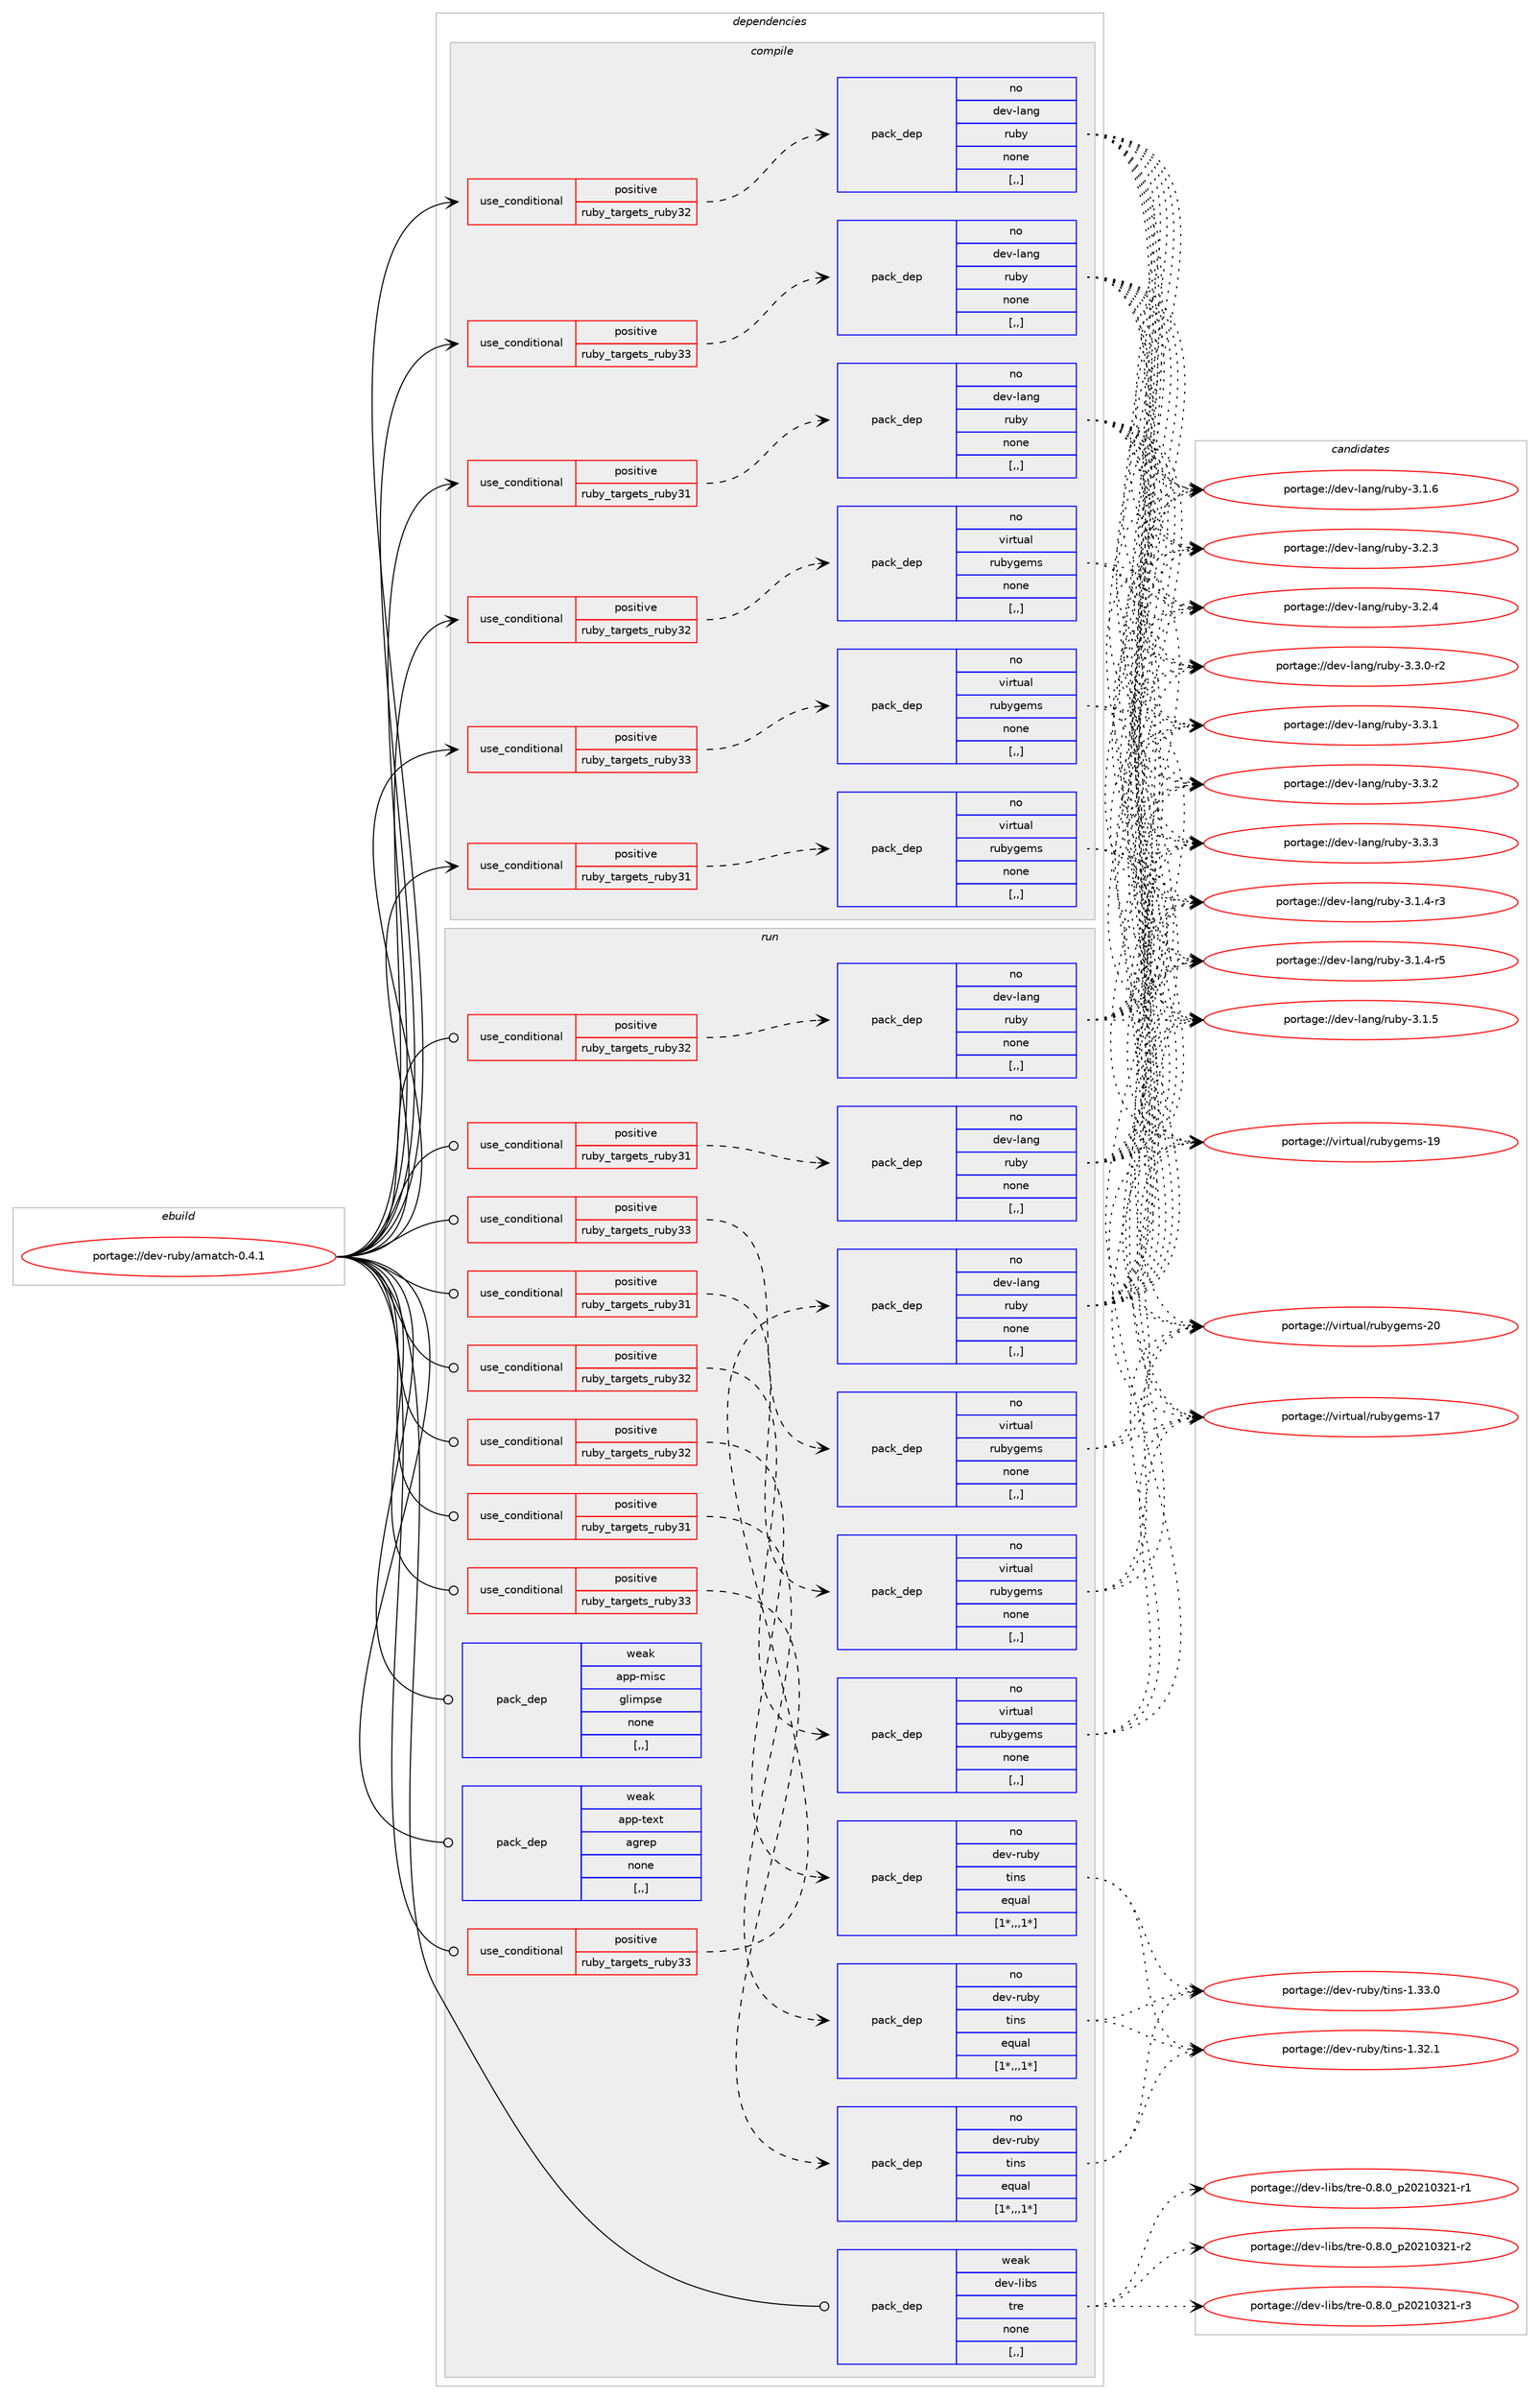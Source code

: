 digraph prolog {

# *************
# Graph options
# *************

newrank=true;
concentrate=true;
compound=true;
graph [rankdir=LR,fontname=Helvetica,fontsize=10,ranksep=1.5];#, ranksep=2.5, nodesep=0.2];
edge  [arrowhead=vee];
node  [fontname=Helvetica,fontsize=10];

# **********
# The ebuild
# **********

subgraph cluster_leftcol {
color=gray;
rank=same;
label=<<i>ebuild</i>>;
id [label="portage://dev-ruby/amatch-0.4.1", color=red, width=4, href="../dev-ruby/amatch-0.4.1.svg"];
}

# ****************
# The dependencies
# ****************

subgraph cluster_midcol {
color=gray;
label=<<i>dependencies</i>>;
subgraph cluster_compile {
fillcolor="#eeeeee";
style=filled;
label=<<i>compile</i>>;
subgraph cond43010 {
dependency172322 [label=<<TABLE BORDER="0" CELLBORDER="1" CELLSPACING="0" CELLPADDING="4"><TR><TD ROWSPAN="3" CELLPADDING="10">use_conditional</TD></TR><TR><TD>positive</TD></TR><TR><TD>ruby_targets_ruby31</TD></TR></TABLE>>, shape=none, color=red];
subgraph pack128054 {
dependency172323 [label=<<TABLE BORDER="0" CELLBORDER="1" CELLSPACING="0" CELLPADDING="4" WIDTH="220"><TR><TD ROWSPAN="6" CELLPADDING="30">pack_dep</TD></TR><TR><TD WIDTH="110">no</TD></TR><TR><TD>dev-lang</TD></TR><TR><TD>ruby</TD></TR><TR><TD>none</TD></TR><TR><TD>[,,]</TD></TR></TABLE>>, shape=none, color=blue];
}
dependency172322:e -> dependency172323:w [weight=20,style="dashed",arrowhead="vee"];
}
id:e -> dependency172322:w [weight=20,style="solid",arrowhead="vee"];
subgraph cond43011 {
dependency172324 [label=<<TABLE BORDER="0" CELLBORDER="1" CELLSPACING="0" CELLPADDING="4"><TR><TD ROWSPAN="3" CELLPADDING="10">use_conditional</TD></TR><TR><TD>positive</TD></TR><TR><TD>ruby_targets_ruby31</TD></TR></TABLE>>, shape=none, color=red];
subgraph pack128055 {
dependency172325 [label=<<TABLE BORDER="0" CELLBORDER="1" CELLSPACING="0" CELLPADDING="4" WIDTH="220"><TR><TD ROWSPAN="6" CELLPADDING="30">pack_dep</TD></TR><TR><TD WIDTH="110">no</TD></TR><TR><TD>virtual</TD></TR><TR><TD>rubygems</TD></TR><TR><TD>none</TD></TR><TR><TD>[,,]</TD></TR></TABLE>>, shape=none, color=blue];
}
dependency172324:e -> dependency172325:w [weight=20,style="dashed",arrowhead="vee"];
}
id:e -> dependency172324:w [weight=20,style="solid",arrowhead="vee"];
subgraph cond43012 {
dependency172326 [label=<<TABLE BORDER="0" CELLBORDER="1" CELLSPACING="0" CELLPADDING="4"><TR><TD ROWSPAN="3" CELLPADDING="10">use_conditional</TD></TR><TR><TD>positive</TD></TR><TR><TD>ruby_targets_ruby32</TD></TR></TABLE>>, shape=none, color=red];
subgraph pack128056 {
dependency172327 [label=<<TABLE BORDER="0" CELLBORDER="1" CELLSPACING="0" CELLPADDING="4" WIDTH="220"><TR><TD ROWSPAN="6" CELLPADDING="30">pack_dep</TD></TR><TR><TD WIDTH="110">no</TD></TR><TR><TD>dev-lang</TD></TR><TR><TD>ruby</TD></TR><TR><TD>none</TD></TR><TR><TD>[,,]</TD></TR></TABLE>>, shape=none, color=blue];
}
dependency172326:e -> dependency172327:w [weight=20,style="dashed",arrowhead="vee"];
}
id:e -> dependency172326:w [weight=20,style="solid",arrowhead="vee"];
subgraph cond43013 {
dependency172328 [label=<<TABLE BORDER="0" CELLBORDER="1" CELLSPACING="0" CELLPADDING="4"><TR><TD ROWSPAN="3" CELLPADDING="10">use_conditional</TD></TR><TR><TD>positive</TD></TR><TR><TD>ruby_targets_ruby32</TD></TR></TABLE>>, shape=none, color=red];
subgraph pack128057 {
dependency172329 [label=<<TABLE BORDER="0" CELLBORDER="1" CELLSPACING="0" CELLPADDING="4" WIDTH="220"><TR><TD ROWSPAN="6" CELLPADDING="30">pack_dep</TD></TR><TR><TD WIDTH="110">no</TD></TR><TR><TD>virtual</TD></TR><TR><TD>rubygems</TD></TR><TR><TD>none</TD></TR><TR><TD>[,,]</TD></TR></TABLE>>, shape=none, color=blue];
}
dependency172328:e -> dependency172329:w [weight=20,style="dashed",arrowhead="vee"];
}
id:e -> dependency172328:w [weight=20,style="solid",arrowhead="vee"];
subgraph cond43014 {
dependency172330 [label=<<TABLE BORDER="0" CELLBORDER="1" CELLSPACING="0" CELLPADDING="4"><TR><TD ROWSPAN="3" CELLPADDING="10">use_conditional</TD></TR><TR><TD>positive</TD></TR><TR><TD>ruby_targets_ruby33</TD></TR></TABLE>>, shape=none, color=red];
subgraph pack128058 {
dependency172331 [label=<<TABLE BORDER="0" CELLBORDER="1" CELLSPACING="0" CELLPADDING="4" WIDTH="220"><TR><TD ROWSPAN="6" CELLPADDING="30">pack_dep</TD></TR><TR><TD WIDTH="110">no</TD></TR><TR><TD>dev-lang</TD></TR><TR><TD>ruby</TD></TR><TR><TD>none</TD></TR><TR><TD>[,,]</TD></TR></TABLE>>, shape=none, color=blue];
}
dependency172330:e -> dependency172331:w [weight=20,style="dashed",arrowhead="vee"];
}
id:e -> dependency172330:w [weight=20,style="solid",arrowhead="vee"];
subgraph cond43015 {
dependency172332 [label=<<TABLE BORDER="0" CELLBORDER="1" CELLSPACING="0" CELLPADDING="4"><TR><TD ROWSPAN="3" CELLPADDING="10">use_conditional</TD></TR><TR><TD>positive</TD></TR><TR><TD>ruby_targets_ruby33</TD></TR></TABLE>>, shape=none, color=red];
subgraph pack128059 {
dependency172333 [label=<<TABLE BORDER="0" CELLBORDER="1" CELLSPACING="0" CELLPADDING="4" WIDTH="220"><TR><TD ROWSPAN="6" CELLPADDING="30">pack_dep</TD></TR><TR><TD WIDTH="110">no</TD></TR><TR><TD>virtual</TD></TR><TR><TD>rubygems</TD></TR><TR><TD>none</TD></TR><TR><TD>[,,]</TD></TR></TABLE>>, shape=none, color=blue];
}
dependency172332:e -> dependency172333:w [weight=20,style="dashed",arrowhead="vee"];
}
id:e -> dependency172332:w [weight=20,style="solid",arrowhead="vee"];
}
subgraph cluster_compileandrun {
fillcolor="#eeeeee";
style=filled;
label=<<i>compile and run</i>>;
}
subgraph cluster_run {
fillcolor="#eeeeee";
style=filled;
label=<<i>run</i>>;
subgraph cond43016 {
dependency172334 [label=<<TABLE BORDER="0" CELLBORDER="1" CELLSPACING="0" CELLPADDING="4"><TR><TD ROWSPAN="3" CELLPADDING="10">use_conditional</TD></TR><TR><TD>positive</TD></TR><TR><TD>ruby_targets_ruby31</TD></TR></TABLE>>, shape=none, color=red];
subgraph pack128060 {
dependency172335 [label=<<TABLE BORDER="0" CELLBORDER="1" CELLSPACING="0" CELLPADDING="4" WIDTH="220"><TR><TD ROWSPAN="6" CELLPADDING="30">pack_dep</TD></TR><TR><TD WIDTH="110">no</TD></TR><TR><TD>dev-lang</TD></TR><TR><TD>ruby</TD></TR><TR><TD>none</TD></TR><TR><TD>[,,]</TD></TR></TABLE>>, shape=none, color=blue];
}
dependency172334:e -> dependency172335:w [weight=20,style="dashed",arrowhead="vee"];
}
id:e -> dependency172334:w [weight=20,style="solid",arrowhead="odot"];
subgraph cond43017 {
dependency172336 [label=<<TABLE BORDER="0" CELLBORDER="1" CELLSPACING="0" CELLPADDING="4"><TR><TD ROWSPAN="3" CELLPADDING="10">use_conditional</TD></TR><TR><TD>positive</TD></TR><TR><TD>ruby_targets_ruby31</TD></TR></TABLE>>, shape=none, color=red];
subgraph pack128061 {
dependency172337 [label=<<TABLE BORDER="0" CELLBORDER="1" CELLSPACING="0" CELLPADDING="4" WIDTH="220"><TR><TD ROWSPAN="6" CELLPADDING="30">pack_dep</TD></TR><TR><TD WIDTH="110">no</TD></TR><TR><TD>dev-ruby</TD></TR><TR><TD>tins</TD></TR><TR><TD>equal</TD></TR><TR><TD>[1*,,,1*]</TD></TR></TABLE>>, shape=none, color=blue];
}
dependency172336:e -> dependency172337:w [weight=20,style="dashed",arrowhead="vee"];
}
id:e -> dependency172336:w [weight=20,style="solid",arrowhead="odot"];
subgraph cond43018 {
dependency172338 [label=<<TABLE BORDER="0" CELLBORDER="1" CELLSPACING="0" CELLPADDING="4"><TR><TD ROWSPAN="3" CELLPADDING="10">use_conditional</TD></TR><TR><TD>positive</TD></TR><TR><TD>ruby_targets_ruby31</TD></TR></TABLE>>, shape=none, color=red];
subgraph pack128062 {
dependency172339 [label=<<TABLE BORDER="0" CELLBORDER="1" CELLSPACING="0" CELLPADDING="4" WIDTH="220"><TR><TD ROWSPAN="6" CELLPADDING="30">pack_dep</TD></TR><TR><TD WIDTH="110">no</TD></TR><TR><TD>virtual</TD></TR><TR><TD>rubygems</TD></TR><TR><TD>none</TD></TR><TR><TD>[,,]</TD></TR></TABLE>>, shape=none, color=blue];
}
dependency172338:e -> dependency172339:w [weight=20,style="dashed",arrowhead="vee"];
}
id:e -> dependency172338:w [weight=20,style="solid",arrowhead="odot"];
subgraph cond43019 {
dependency172340 [label=<<TABLE BORDER="0" CELLBORDER="1" CELLSPACING="0" CELLPADDING="4"><TR><TD ROWSPAN="3" CELLPADDING="10">use_conditional</TD></TR><TR><TD>positive</TD></TR><TR><TD>ruby_targets_ruby32</TD></TR></TABLE>>, shape=none, color=red];
subgraph pack128063 {
dependency172341 [label=<<TABLE BORDER="0" CELLBORDER="1" CELLSPACING="0" CELLPADDING="4" WIDTH="220"><TR><TD ROWSPAN="6" CELLPADDING="30">pack_dep</TD></TR><TR><TD WIDTH="110">no</TD></TR><TR><TD>dev-lang</TD></TR><TR><TD>ruby</TD></TR><TR><TD>none</TD></TR><TR><TD>[,,]</TD></TR></TABLE>>, shape=none, color=blue];
}
dependency172340:e -> dependency172341:w [weight=20,style="dashed",arrowhead="vee"];
}
id:e -> dependency172340:w [weight=20,style="solid",arrowhead="odot"];
subgraph cond43020 {
dependency172342 [label=<<TABLE BORDER="0" CELLBORDER="1" CELLSPACING="0" CELLPADDING="4"><TR><TD ROWSPAN="3" CELLPADDING="10">use_conditional</TD></TR><TR><TD>positive</TD></TR><TR><TD>ruby_targets_ruby32</TD></TR></TABLE>>, shape=none, color=red];
subgraph pack128064 {
dependency172343 [label=<<TABLE BORDER="0" CELLBORDER="1" CELLSPACING="0" CELLPADDING="4" WIDTH="220"><TR><TD ROWSPAN="6" CELLPADDING="30">pack_dep</TD></TR><TR><TD WIDTH="110">no</TD></TR><TR><TD>dev-ruby</TD></TR><TR><TD>tins</TD></TR><TR><TD>equal</TD></TR><TR><TD>[1*,,,1*]</TD></TR></TABLE>>, shape=none, color=blue];
}
dependency172342:e -> dependency172343:w [weight=20,style="dashed",arrowhead="vee"];
}
id:e -> dependency172342:w [weight=20,style="solid",arrowhead="odot"];
subgraph cond43021 {
dependency172344 [label=<<TABLE BORDER="0" CELLBORDER="1" CELLSPACING="0" CELLPADDING="4"><TR><TD ROWSPAN="3" CELLPADDING="10">use_conditional</TD></TR><TR><TD>positive</TD></TR><TR><TD>ruby_targets_ruby32</TD></TR></TABLE>>, shape=none, color=red];
subgraph pack128065 {
dependency172345 [label=<<TABLE BORDER="0" CELLBORDER="1" CELLSPACING="0" CELLPADDING="4" WIDTH="220"><TR><TD ROWSPAN="6" CELLPADDING="30">pack_dep</TD></TR><TR><TD WIDTH="110">no</TD></TR><TR><TD>virtual</TD></TR><TR><TD>rubygems</TD></TR><TR><TD>none</TD></TR><TR><TD>[,,]</TD></TR></TABLE>>, shape=none, color=blue];
}
dependency172344:e -> dependency172345:w [weight=20,style="dashed",arrowhead="vee"];
}
id:e -> dependency172344:w [weight=20,style="solid",arrowhead="odot"];
subgraph cond43022 {
dependency172346 [label=<<TABLE BORDER="0" CELLBORDER="1" CELLSPACING="0" CELLPADDING="4"><TR><TD ROWSPAN="3" CELLPADDING="10">use_conditional</TD></TR><TR><TD>positive</TD></TR><TR><TD>ruby_targets_ruby33</TD></TR></TABLE>>, shape=none, color=red];
subgraph pack128066 {
dependency172347 [label=<<TABLE BORDER="0" CELLBORDER="1" CELLSPACING="0" CELLPADDING="4" WIDTH="220"><TR><TD ROWSPAN="6" CELLPADDING="30">pack_dep</TD></TR><TR><TD WIDTH="110">no</TD></TR><TR><TD>dev-lang</TD></TR><TR><TD>ruby</TD></TR><TR><TD>none</TD></TR><TR><TD>[,,]</TD></TR></TABLE>>, shape=none, color=blue];
}
dependency172346:e -> dependency172347:w [weight=20,style="dashed",arrowhead="vee"];
}
id:e -> dependency172346:w [weight=20,style="solid",arrowhead="odot"];
subgraph cond43023 {
dependency172348 [label=<<TABLE BORDER="0" CELLBORDER="1" CELLSPACING="0" CELLPADDING="4"><TR><TD ROWSPAN="3" CELLPADDING="10">use_conditional</TD></TR><TR><TD>positive</TD></TR><TR><TD>ruby_targets_ruby33</TD></TR></TABLE>>, shape=none, color=red];
subgraph pack128067 {
dependency172349 [label=<<TABLE BORDER="0" CELLBORDER="1" CELLSPACING="0" CELLPADDING="4" WIDTH="220"><TR><TD ROWSPAN="6" CELLPADDING="30">pack_dep</TD></TR><TR><TD WIDTH="110">no</TD></TR><TR><TD>dev-ruby</TD></TR><TR><TD>tins</TD></TR><TR><TD>equal</TD></TR><TR><TD>[1*,,,1*]</TD></TR></TABLE>>, shape=none, color=blue];
}
dependency172348:e -> dependency172349:w [weight=20,style="dashed",arrowhead="vee"];
}
id:e -> dependency172348:w [weight=20,style="solid",arrowhead="odot"];
subgraph cond43024 {
dependency172350 [label=<<TABLE BORDER="0" CELLBORDER="1" CELLSPACING="0" CELLPADDING="4"><TR><TD ROWSPAN="3" CELLPADDING="10">use_conditional</TD></TR><TR><TD>positive</TD></TR><TR><TD>ruby_targets_ruby33</TD></TR></TABLE>>, shape=none, color=red];
subgraph pack128068 {
dependency172351 [label=<<TABLE BORDER="0" CELLBORDER="1" CELLSPACING="0" CELLPADDING="4" WIDTH="220"><TR><TD ROWSPAN="6" CELLPADDING="30">pack_dep</TD></TR><TR><TD WIDTH="110">no</TD></TR><TR><TD>virtual</TD></TR><TR><TD>rubygems</TD></TR><TR><TD>none</TD></TR><TR><TD>[,,]</TD></TR></TABLE>>, shape=none, color=blue];
}
dependency172350:e -> dependency172351:w [weight=20,style="dashed",arrowhead="vee"];
}
id:e -> dependency172350:w [weight=20,style="solid",arrowhead="odot"];
subgraph pack128069 {
dependency172352 [label=<<TABLE BORDER="0" CELLBORDER="1" CELLSPACING="0" CELLPADDING="4" WIDTH="220"><TR><TD ROWSPAN="6" CELLPADDING="30">pack_dep</TD></TR><TR><TD WIDTH="110">weak</TD></TR><TR><TD>app-misc</TD></TR><TR><TD>glimpse</TD></TR><TR><TD>none</TD></TR><TR><TD>[,,]</TD></TR></TABLE>>, shape=none, color=blue];
}
id:e -> dependency172352:w [weight=20,style="solid",arrowhead="odot"];
subgraph pack128070 {
dependency172353 [label=<<TABLE BORDER="0" CELLBORDER="1" CELLSPACING="0" CELLPADDING="4" WIDTH="220"><TR><TD ROWSPAN="6" CELLPADDING="30">pack_dep</TD></TR><TR><TD WIDTH="110">weak</TD></TR><TR><TD>app-text</TD></TR><TR><TD>agrep</TD></TR><TR><TD>none</TD></TR><TR><TD>[,,]</TD></TR></TABLE>>, shape=none, color=blue];
}
id:e -> dependency172353:w [weight=20,style="solid",arrowhead="odot"];
subgraph pack128071 {
dependency172354 [label=<<TABLE BORDER="0" CELLBORDER="1" CELLSPACING="0" CELLPADDING="4" WIDTH="220"><TR><TD ROWSPAN="6" CELLPADDING="30">pack_dep</TD></TR><TR><TD WIDTH="110">weak</TD></TR><TR><TD>dev-libs</TD></TR><TR><TD>tre</TD></TR><TR><TD>none</TD></TR><TR><TD>[,,]</TD></TR></TABLE>>, shape=none, color=blue];
}
id:e -> dependency172354:w [weight=20,style="solid",arrowhead="odot"];
}
}

# **************
# The candidates
# **************

subgraph cluster_choices {
rank=same;
color=gray;
label=<<i>candidates</i>>;

subgraph choice128054 {
color=black;
nodesep=1;
choice100101118451089711010347114117981214551464946524511451 [label="portage://dev-lang/ruby-3.1.4-r3", color=red, width=4,href="../dev-lang/ruby-3.1.4-r3.svg"];
choice100101118451089711010347114117981214551464946524511453 [label="portage://dev-lang/ruby-3.1.4-r5", color=red, width=4,href="../dev-lang/ruby-3.1.4-r5.svg"];
choice10010111845108971101034711411798121455146494653 [label="portage://dev-lang/ruby-3.1.5", color=red, width=4,href="../dev-lang/ruby-3.1.5.svg"];
choice10010111845108971101034711411798121455146494654 [label="portage://dev-lang/ruby-3.1.6", color=red, width=4,href="../dev-lang/ruby-3.1.6.svg"];
choice10010111845108971101034711411798121455146504651 [label="portage://dev-lang/ruby-3.2.3", color=red, width=4,href="../dev-lang/ruby-3.2.3.svg"];
choice10010111845108971101034711411798121455146504652 [label="portage://dev-lang/ruby-3.2.4", color=red, width=4,href="../dev-lang/ruby-3.2.4.svg"];
choice100101118451089711010347114117981214551465146484511450 [label="portage://dev-lang/ruby-3.3.0-r2", color=red, width=4,href="../dev-lang/ruby-3.3.0-r2.svg"];
choice10010111845108971101034711411798121455146514649 [label="portage://dev-lang/ruby-3.3.1", color=red, width=4,href="../dev-lang/ruby-3.3.1.svg"];
choice10010111845108971101034711411798121455146514650 [label="portage://dev-lang/ruby-3.3.2", color=red, width=4,href="../dev-lang/ruby-3.3.2.svg"];
choice10010111845108971101034711411798121455146514651 [label="portage://dev-lang/ruby-3.3.3", color=red, width=4,href="../dev-lang/ruby-3.3.3.svg"];
dependency172323:e -> choice100101118451089711010347114117981214551464946524511451:w [style=dotted,weight="100"];
dependency172323:e -> choice100101118451089711010347114117981214551464946524511453:w [style=dotted,weight="100"];
dependency172323:e -> choice10010111845108971101034711411798121455146494653:w [style=dotted,weight="100"];
dependency172323:e -> choice10010111845108971101034711411798121455146494654:w [style=dotted,weight="100"];
dependency172323:e -> choice10010111845108971101034711411798121455146504651:w [style=dotted,weight="100"];
dependency172323:e -> choice10010111845108971101034711411798121455146504652:w [style=dotted,weight="100"];
dependency172323:e -> choice100101118451089711010347114117981214551465146484511450:w [style=dotted,weight="100"];
dependency172323:e -> choice10010111845108971101034711411798121455146514649:w [style=dotted,weight="100"];
dependency172323:e -> choice10010111845108971101034711411798121455146514650:w [style=dotted,weight="100"];
dependency172323:e -> choice10010111845108971101034711411798121455146514651:w [style=dotted,weight="100"];
}
subgraph choice128055 {
color=black;
nodesep=1;
choice118105114116117971084711411798121103101109115454955 [label="portage://virtual/rubygems-17", color=red, width=4,href="../virtual/rubygems-17.svg"];
choice118105114116117971084711411798121103101109115454957 [label="portage://virtual/rubygems-19", color=red, width=4,href="../virtual/rubygems-19.svg"];
choice118105114116117971084711411798121103101109115455048 [label="portage://virtual/rubygems-20", color=red, width=4,href="../virtual/rubygems-20.svg"];
dependency172325:e -> choice118105114116117971084711411798121103101109115454955:w [style=dotted,weight="100"];
dependency172325:e -> choice118105114116117971084711411798121103101109115454957:w [style=dotted,weight="100"];
dependency172325:e -> choice118105114116117971084711411798121103101109115455048:w [style=dotted,weight="100"];
}
subgraph choice128056 {
color=black;
nodesep=1;
choice100101118451089711010347114117981214551464946524511451 [label="portage://dev-lang/ruby-3.1.4-r3", color=red, width=4,href="../dev-lang/ruby-3.1.4-r3.svg"];
choice100101118451089711010347114117981214551464946524511453 [label="portage://dev-lang/ruby-3.1.4-r5", color=red, width=4,href="../dev-lang/ruby-3.1.4-r5.svg"];
choice10010111845108971101034711411798121455146494653 [label="portage://dev-lang/ruby-3.1.5", color=red, width=4,href="../dev-lang/ruby-3.1.5.svg"];
choice10010111845108971101034711411798121455146494654 [label="portage://dev-lang/ruby-3.1.6", color=red, width=4,href="../dev-lang/ruby-3.1.6.svg"];
choice10010111845108971101034711411798121455146504651 [label="portage://dev-lang/ruby-3.2.3", color=red, width=4,href="../dev-lang/ruby-3.2.3.svg"];
choice10010111845108971101034711411798121455146504652 [label="portage://dev-lang/ruby-3.2.4", color=red, width=4,href="../dev-lang/ruby-3.2.4.svg"];
choice100101118451089711010347114117981214551465146484511450 [label="portage://dev-lang/ruby-3.3.0-r2", color=red, width=4,href="../dev-lang/ruby-3.3.0-r2.svg"];
choice10010111845108971101034711411798121455146514649 [label="portage://dev-lang/ruby-3.3.1", color=red, width=4,href="../dev-lang/ruby-3.3.1.svg"];
choice10010111845108971101034711411798121455146514650 [label="portage://dev-lang/ruby-3.3.2", color=red, width=4,href="../dev-lang/ruby-3.3.2.svg"];
choice10010111845108971101034711411798121455146514651 [label="portage://dev-lang/ruby-3.3.3", color=red, width=4,href="../dev-lang/ruby-3.3.3.svg"];
dependency172327:e -> choice100101118451089711010347114117981214551464946524511451:w [style=dotted,weight="100"];
dependency172327:e -> choice100101118451089711010347114117981214551464946524511453:w [style=dotted,weight="100"];
dependency172327:e -> choice10010111845108971101034711411798121455146494653:w [style=dotted,weight="100"];
dependency172327:e -> choice10010111845108971101034711411798121455146494654:w [style=dotted,weight="100"];
dependency172327:e -> choice10010111845108971101034711411798121455146504651:w [style=dotted,weight="100"];
dependency172327:e -> choice10010111845108971101034711411798121455146504652:w [style=dotted,weight="100"];
dependency172327:e -> choice100101118451089711010347114117981214551465146484511450:w [style=dotted,weight="100"];
dependency172327:e -> choice10010111845108971101034711411798121455146514649:w [style=dotted,weight="100"];
dependency172327:e -> choice10010111845108971101034711411798121455146514650:w [style=dotted,weight="100"];
dependency172327:e -> choice10010111845108971101034711411798121455146514651:w [style=dotted,weight="100"];
}
subgraph choice128057 {
color=black;
nodesep=1;
choice118105114116117971084711411798121103101109115454955 [label="portage://virtual/rubygems-17", color=red, width=4,href="../virtual/rubygems-17.svg"];
choice118105114116117971084711411798121103101109115454957 [label="portage://virtual/rubygems-19", color=red, width=4,href="../virtual/rubygems-19.svg"];
choice118105114116117971084711411798121103101109115455048 [label="portage://virtual/rubygems-20", color=red, width=4,href="../virtual/rubygems-20.svg"];
dependency172329:e -> choice118105114116117971084711411798121103101109115454955:w [style=dotted,weight="100"];
dependency172329:e -> choice118105114116117971084711411798121103101109115454957:w [style=dotted,weight="100"];
dependency172329:e -> choice118105114116117971084711411798121103101109115455048:w [style=dotted,weight="100"];
}
subgraph choice128058 {
color=black;
nodesep=1;
choice100101118451089711010347114117981214551464946524511451 [label="portage://dev-lang/ruby-3.1.4-r3", color=red, width=4,href="../dev-lang/ruby-3.1.4-r3.svg"];
choice100101118451089711010347114117981214551464946524511453 [label="portage://dev-lang/ruby-3.1.4-r5", color=red, width=4,href="../dev-lang/ruby-3.1.4-r5.svg"];
choice10010111845108971101034711411798121455146494653 [label="portage://dev-lang/ruby-3.1.5", color=red, width=4,href="../dev-lang/ruby-3.1.5.svg"];
choice10010111845108971101034711411798121455146494654 [label="portage://dev-lang/ruby-3.1.6", color=red, width=4,href="../dev-lang/ruby-3.1.6.svg"];
choice10010111845108971101034711411798121455146504651 [label="portage://dev-lang/ruby-3.2.3", color=red, width=4,href="../dev-lang/ruby-3.2.3.svg"];
choice10010111845108971101034711411798121455146504652 [label="portage://dev-lang/ruby-3.2.4", color=red, width=4,href="../dev-lang/ruby-3.2.4.svg"];
choice100101118451089711010347114117981214551465146484511450 [label="portage://dev-lang/ruby-3.3.0-r2", color=red, width=4,href="../dev-lang/ruby-3.3.0-r2.svg"];
choice10010111845108971101034711411798121455146514649 [label="portage://dev-lang/ruby-3.3.1", color=red, width=4,href="../dev-lang/ruby-3.3.1.svg"];
choice10010111845108971101034711411798121455146514650 [label="portage://dev-lang/ruby-3.3.2", color=red, width=4,href="../dev-lang/ruby-3.3.2.svg"];
choice10010111845108971101034711411798121455146514651 [label="portage://dev-lang/ruby-3.3.3", color=red, width=4,href="../dev-lang/ruby-3.3.3.svg"];
dependency172331:e -> choice100101118451089711010347114117981214551464946524511451:w [style=dotted,weight="100"];
dependency172331:e -> choice100101118451089711010347114117981214551464946524511453:w [style=dotted,weight="100"];
dependency172331:e -> choice10010111845108971101034711411798121455146494653:w [style=dotted,weight="100"];
dependency172331:e -> choice10010111845108971101034711411798121455146494654:w [style=dotted,weight="100"];
dependency172331:e -> choice10010111845108971101034711411798121455146504651:w [style=dotted,weight="100"];
dependency172331:e -> choice10010111845108971101034711411798121455146504652:w [style=dotted,weight="100"];
dependency172331:e -> choice100101118451089711010347114117981214551465146484511450:w [style=dotted,weight="100"];
dependency172331:e -> choice10010111845108971101034711411798121455146514649:w [style=dotted,weight="100"];
dependency172331:e -> choice10010111845108971101034711411798121455146514650:w [style=dotted,weight="100"];
dependency172331:e -> choice10010111845108971101034711411798121455146514651:w [style=dotted,weight="100"];
}
subgraph choice128059 {
color=black;
nodesep=1;
choice118105114116117971084711411798121103101109115454955 [label="portage://virtual/rubygems-17", color=red, width=4,href="../virtual/rubygems-17.svg"];
choice118105114116117971084711411798121103101109115454957 [label="portage://virtual/rubygems-19", color=red, width=4,href="../virtual/rubygems-19.svg"];
choice118105114116117971084711411798121103101109115455048 [label="portage://virtual/rubygems-20", color=red, width=4,href="../virtual/rubygems-20.svg"];
dependency172333:e -> choice118105114116117971084711411798121103101109115454955:w [style=dotted,weight="100"];
dependency172333:e -> choice118105114116117971084711411798121103101109115454957:w [style=dotted,weight="100"];
dependency172333:e -> choice118105114116117971084711411798121103101109115455048:w [style=dotted,weight="100"];
}
subgraph choice128060 {
color=black;
nodesep=1;
choice100101118451089711010347114117981214551464946524511451 [label="portage://dev-lang/ruby-3.1.4-r3", color=red, width=4,href="../dev-lang/ruby-3.1.4-r3.svg"];
choice100101118451089711010347114117981214551464946524511453 [label="portage://dev-lang/ruby-3.1.4-r5", color=red, width=4,href="../dev-lang/ruby-3.1.4-r5.svg"];
choice10010111845108971101034711411798121455146494653 [label="portage://dev-lang/ruby-3.1.5", color=red, width=4,href="../dev-lang/ruby-3.1.5.svg"];
choice10010111845108971101034711411798121455146494654 [label="portage://dev-lang/ruby-3.1.6", color=red, width=4,href="../dev-lang/ruby-3.1.6.svg"];
choice10010111845108971101034711411798121455146504651 [label="portage://dev-lang/ruby-3.2.3", color=red, width=4,href="../dev-lang/ruby-3.2.3.svg"];
choice10010111845108971101034711411798121455146504652 [label="portage://dev-lang/ruby-3.2.4", color=red, width=4,href="../dev-lang/ruby-3.2.4.svg"];
choice100101118451089711010347114117981214551465146484511450 [label="portage://dev-lang/ruby-3.3.0-r2", color=red, width=4,href="../dev-lang/ruby-3.3.0-r2.svg"];
choice10010111845108971101034711411798121455146514649 [label="portage://dev-lang/ruby-3.3.1", color=red, width=4,href="../dev-lang/ruby-3.3.1.svg"];
choice10010111845108971101034711411798121455146514650 [label="portage://dev-lang/ruby-3.3.2", color=red, width=4,href="../dev-lang/ruby-3.3.2.svg"];
choice10010111845108971101034711411798121455146514651 [label="portage://dev-lang/ruby-3.3.3", color=red, width=4,href="../dev-lang/ruby-3.3.3.svg"];
dependency172335:e -> choice100101118451089711010347114117981214551464946524511451:w [style=dotted,weight="100"];
dependency172335:e -> choice100101118451089711010347114117981214551464946524511453:w [style=dotted,weight="100"];
dependency172335:e -> choice10010111845108971101034711411798121455146494653:w [style=dotted,weight="100"];
dependency172335:e -> choice10010111845108971101034711411798121455146494654:w [style=dotted,weight="100"];
dependency172335:e -> choice10010111845108971101034711411798121455146504651:w [style=dotted,weight="100"];
dependency172335:e -> choice10010111845108971101034711411798121455146504652:w [style=dotted,weight="100"];
dependency172335:e -> choice100101118451089711010347114117981214551465146484511450:w [style=dotted,weight="100"];
dependency172335:e -> choice10010111845108971101034711411798121455146514649:w [style=dotted,weight="100"];
dependency172335:e -> choice10010111845108971101034711411798121455146514650:w [style=dotted,weight="100"];
dependency172335:e -> choice10010111845108971101034711411798121455146514651:w [style=dotted,weight="100"];
}
subgraph choice128061 {
color=black;
nodesep=1;
choice10010111845114117981214711610511011545494651504649 [label="portage://dev-ruby/tins-1.32.1", color=red, width=4,href="../dev-ruby/tins-1.32.1.svg"];
choice10010111845114117981214711610511011545494651514648 [label="portage://dev-ruby/tins-1.33.0", color=red, width=4,href="../dev-ruby/tins-1.33.0.svg"];
dependency172337:e -> choice10010111845114117981214711610511011545494651504649:w [style=dotted,weight="100"];
dependency172337:e -> choice10010111845114117981214711610511011545494651514648:w [style=dotted,weight="100"];
}
subgraph choice128062 {
color=black;
nodesep=1;
choice118105114116117971084711411798121103101109115454955 [label="portage://virtual/rubygems-17", color=red, width=4,href="../virtual/rubygems-17.svg"];
choice118105114116117971084711411798121103101109115454957 [label="portage://virtual/rubygems-19", color=red, width=4,href="../virtual/rubygems-19.svg"];
choice118105114116117971084711411798121103101109115455048 [label="portage://virtual/rubygems-20", color=red, width=4,href="../virtual/rubygems-20.svg"];
dependency172339:e -> choice118105114116117971084711411798121103101109115454955:w [style=dotted,weight="100"];
dependency172339:e -> choice118105114116117971084711411798121103101109115454957:w [style=dotted,weight="100"];
dependency172339:e -> choice118105114116117971084711411798121103101109115455048:w [style=dotted,weight="100"];
}
subgraph choice128063 {
color=black;
nodesep=1;
choice100101118451089711010347114117981214551464946524511451 [label="portage://dev-lang/ruby-3.1.4-r3", color=red, width=4,href="../dev-lang/ruby-3.1.4-r3.svg"];
choice100101118451089711010347114117981214551464946524511453 [label="portage://dev-lang/ruby-3.1.4-r5", color=red, width=4,href="../dev-lang/ruby-3.1.4-r5.svg"];
choice10010111845108971101034711411798121455146494653 [label="portage://dev-lang/ruby-3.1.5", color=red, width=4,href="../dev-lang/ruby-3.1.5.svg"];
choice10010111845108971101034711411798121455146494654 [label="portage://dev-lang/ruby-3.1.6", color=red, width=4,href="../dev-lang/ruby-3.1.6.svg"];
choice10010111845108971101034711411798121455146504651 [label="portage://dev-lang/ruby-3.2.3", color=red, width=4,href="../dev-lang/ruby-3.2.3.svg"];
choice10010111845108971101034711411798121455146504652 [label="portage://dev-lang/ruby-3.2.4", color=red, width=4,href="../dev-lang/ruby-3.2.4.svg"];
choice100101118451089711010347114117981214551465146484511450 [label="portage://dev-lang/ruby-3.3.0-r2", color=red, width=4,href="../dev-lang/ruby-3.3.0-r2.svg"];
choice10010111845108971101034711411798121455146514649 [label="portage://dev-lang/ruby-3.3.1", color=red, width=4,href="../dev-lang/ruby-3.3.1.svg"];
choice10010111845108971101034711411798121455146514650 [label="portage://dev-lang/ruby-3.3.2", color=red, width=4,href="../dev-lang/ruby-3.3.2.svg"];
choice10010111845108971101034711411798121455146514651 [label="portage://dev-lang/ruby-3.3.3", color=red, width=4,href="../dev-lang/ruby-3.3.3.svg"];
dependency172341:e -> choice100101118451089711010347114117981214551464946524511451:w [style=dotted,weight="100"];
dependency172341:e -> choice100101118451089711010347114117981214551464946524511453:w [style=dotted,weight="100"];
dependency172341:e -> choice10010111845108971101034711411798121455146494653:w [style=dotted,weight="100"];
dependency172341:e -> choice10010111845108971101034711411798121455146494654:w [style=dotted,weight="100"];
dependency172341:e -> choice10010111845108971101034711411798121455146504651:w [style=dotted,weight="100"];
dependency172341:e -> choice10010111845108971101034711411798121455146504652:w [style=dotted,weight="100"];
dependency172341:e -> choice100101118451089711010347114117981214551465146484511450:w [style=dotted,weight="100"];
dependency172341:e -> choice10010111845108971101034711411798121455146514649:w [style=dotted,weight="100"];
dependency172341:e -> choice10010111845108971101034711411798121455146514650:w [style=dotted,weight="100"];
dependency172341:e -> choice10010111845108971101034711411798121455146514651:w [style=dotted,weight="100"];
}
subgraph choice128064 {
color=black;
nodesep=1;
choice10010111845114117981214711610511011545494651504649 [label="portage://dev-ruby/tins-1.32.1", color=red, width=4,href="../dev-ruby/tins-1.32.1.svg"];
choice10010111845114117981214711610511011545494651514648 [label="portage://dev-ruby/tins-1.33.0", color=red, width=4,href="../dev-ruby/tins-1.33.0.svg"];
dependency172343:e -> choice10010111845114117981214711610511011545494651504649:w [style=dotted,weight="100"];
dependency172343:e -> choice10010111845114117981214711610511011545494651514648:w [style=dotted,weight="100"];
}
subgraph choice128065 {
color=black;
nodesep=1;
choice118105114116117971084711411798121103101109115454955 [label="portage://virtual/rubygems-17", color=red, width=4,href="../virtual/rubygems-17.svg"];
choice118105114116117971084711411798121103101109115454957 [label="portage://virtual/rubygems-19", color=red, width=4,href="../virtual/rubygems-19.svg"];
choice118105114116117971084711411798121103101109115455048 [label="portage://virtual/rubygems-20", color=red, width=4,href="../virtual/rubygems-20.svg"];
dependency172345:e -> choice118105114116117971084711411798121103101109115454955:w [style=dotted,weight="100"];
dependency172345:e -> choice118105114116117971084711411798121103101109115454957:w [style=dotted,weight="100"];
dependency172345:e -> choice118105114116117971084711411798121103101109115455048:w [style=dotted,weight="100"];
}
subgraph choice128066 {
color=black;
nodesep=1;
choice100101118451089711010347114117981214551464946524511451 [label="portage://dev-lang/ruby-3.1.4-r3", color=red, width=4,href="../dev-lang/ruby-3.1.4-r3.svg"];
choice100101118451089711010347114117981214551464946524511453 [label="portage://dev-lang/ruby-3.1.4-r5", color=red, width=4,href="../dev-lang/ruby-3.1.4-r5.svg"];
choice10010111845108971101034711411798121455146494653 [label="portage://dev-lang/ruby-3.1.5", color=red, width=4,href="../dev-lang/ruby-3.1.5.svg"];
choice10010111845108971101034711411798121455146494654 [label="portage://dev-lang/ruby-3.1.6", color=red, width=4,href="../dev-lang/ruby-3.1.6.svg"];
choice10010111845108971101034711411798121455146504651 [label="portage://dev-lang/ruby-3.2.3", color=red, width=4,href="../dev-lang/ruby-3.2.3.svg"];
choice10010111845108971101034711411798121455146504652 [label="portage://dev-lang/ruby-3.2.4", color=red, width=4,href="../dev-lang/ruby-3.2.4.svg"];
choice100101118451089711010347114117981214551465146484511450 [label="portage://dev-lang/ruby-3.3.0-r2", color=red, width=4,href="../dev-lang/ruby-3.3.0-r2.svg"];
choice10010111845108971101034711411798121455146514649 [label="portage://dev-lang/ruby-3.3.1", color=red, width=4,href="../dev-lang/ruby-3.3.1.svg"];
choice10010111845108971101034711411798121455146514650 [label="portage://dev-lang/ruby-3.3.2", color=red, width=4,href="../dev-lang/ruby-3.3.2.svg"];
choice10010111845108971101034711411798121455146514651 [label="portage://dev-lang/ruby-3.3.3", color=red, width=4,href="../dev-lang/ruby-3.3.3.svg"];
dependency172347:e -> choice100101118451089711010347114117981214551464946524511451:w [style=dotted,weight="100"];
dependency172347:e -> choice100101118451089711010347114117981214551464946524511453:w [style=dotted,weight="100"];
dependency172347:e -> choice10010111845108971101034711411798121455146494653:w [style=dotted,weight="100"];
dependency172347:e -> choice10010111845108971101034711411798121455146494654:w [style=dotted,weight="100"];
dependency172347:e -> choice10010111845108971101034711411798121455146504651:w [style=dotted,weight="100"];
dependency172347:e -> choice10010111845108971101034711411798121455146504652:w [style=dotted,weight="100"];
dependency172347:e -> choice100101118451089711010347114117981214551465146484511450:w [style=dotted,weight="100"];
dependency172347:e -> choice10010111845108971101034711411798121455146514649:w [style=dotted,weight="100"];
dependency172347:e -> choice10010111845108971101034711411798121455146514650:w [style=dotted,weight="100"];
dependency172347:e -> choice10010111845108971101034711411798121455146514651:w [style=dotted,weight="100"];
}
subgraph choice128067 {
color=black;
nodesep=1;
choice10010111845114117981214711610511011545494651504649 [label="portage://dev-ruby/tins-1.32.1", color=red, width=4,href="../dev-ruby/tins-1.32.1.svg"];
choice10010111845114117981214711610511011545494651514648 [label="portage://dev-ruby/tins-1.33.0", color=red, width=4,href="../dev-ruby/tins-1.33.0.svg"];
dependency172349:e -> choice10010111845114117981214711610511011545494651504649:w [style=dotted,weight="100"];
dependency172349:e -> choice10010111845114117981214711610511011545494651514648:w [style=dotted,weight="100"];
}
subgraph choice128068 {
color=black;
nodesep=1;
choice118105114116117971084711411798121103101109115454955 [label="portage://virtual/rubygems-17", color=red, width=4,href="../virtual/rubygems-17.svg"];
choice118105114116117971084711411798121103101109115454957 [label="portage://virtual/rubygems-19", color=red, width=4,href="../virtual/rubygems-19.svg"];
choice118105114116117971084711411798121103101109115455048 [label="portage://virtual/rubygems-20", color=red, width=4,href="../virtual/rubygems-20.svg"];
dependency172351:e -> choice118105114116117971084711411798121103101109115454955:w [style=dotted,weight="100"];
dependency172351:e -> choice118105114116117971084711411798121103101109115454957:w [style=dotted,weight="100"];
dependency172351:e -> choice118105114116117971084711411798121103101109115455048:w [style=dotted,weight="100"];
}
subgraph choice128069 {
color=black;
nodesep=1;
}
subgraph choice128070 {
color=black;
nodesep=1;
}
subgraph choice128071 {
color=black;
nodesep=1;
choice1001011184510810598115471161141014548465646489511250485049485150494511449 [label="portage://dev-libs/tre-0.8.0_p20210321-r1", color=red, width=4,href="../dev-libs/tre-0.8.0_p20210321-r1.svg"];
choice1001011184510810598115471161141014548465646489511250485049485150494511450 [label="portage://dev-libs/tre-0.8.0_p20210321-r2", color=red, width=4,href="../dev-libs/tre-0.8.0_p20210321-r2.svg"];
choice1001011184510810598115471161141014548465646489511250485049485150494511451 [label="portage://dev-libs/tre-0.8.0_p20210321-r3", color=red, width=4,href="../dev-libs/tre-0.8.0_p20210321-r3.svg"];
dependency172354:e -> choice1001011184510810598115471161141014548465646489511250485049485150494511449:w [style=dotted,weight="100"];
dependency172354:e -> choice1001011184510810598115471161141014548465646489511250485049485150494511450:w [style=dotted,weight="100"];
dependency172354:e -> choice1001011184510810598115471161141014548465646489511250485049485150494511451:w [style=dotted,weight="100"];
}
}

}
